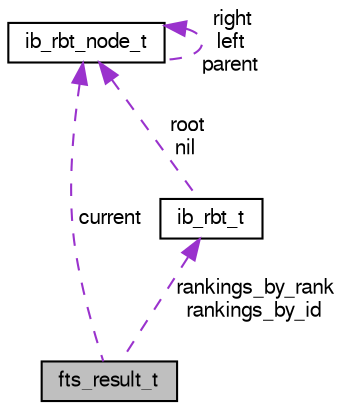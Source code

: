 digraph "fts_result_t"
{
  bgcolor="transparent";
  edge [fontname="FreeSans",fontsize="10",labelfontname="FreeSans",labelfontsize="10"];
  node [fontname="FreeSans",fontsize="10",shape=record];
  Node1 [label="fts_result_t",height=0.2,width=0.4,color="black", fillcolor="grey75", style="filled" fontcolor="black"];
  Node2 -> Node1 [dir="back",color="darkorchid3",fontsize="10",style="dashed",label=" rankings_by_rank\nrankings_by_id" ,fontname="FreeSans"];
  Node2 [label="ib_rbt_t",height=0.2,width=0.4,color="black",URL="$structib__rbt__t.html"];
  Node3 -> Node2 [dir="back",color="darkorchid3",fontsize="10",style="dashed",label=" root\nnil" ,fontname="FreeSans"];
  Node3 [label="ib_rbt_node_t",height=0.2,width=0.4,color="black",URL="$structib__rbt__node__t.html"];
  Node3 -> Node3 [dir="back",color="darkorchid3",fontsize="10",style="dashed",label=" right\nleft\nparent" ,fontname="FreeSans"];
  Node3 -> Node1 [dir="back",color="darkorchid3",fontsize="10",style="dashed",label=" current" ,fontname="FreeSans"];
}
